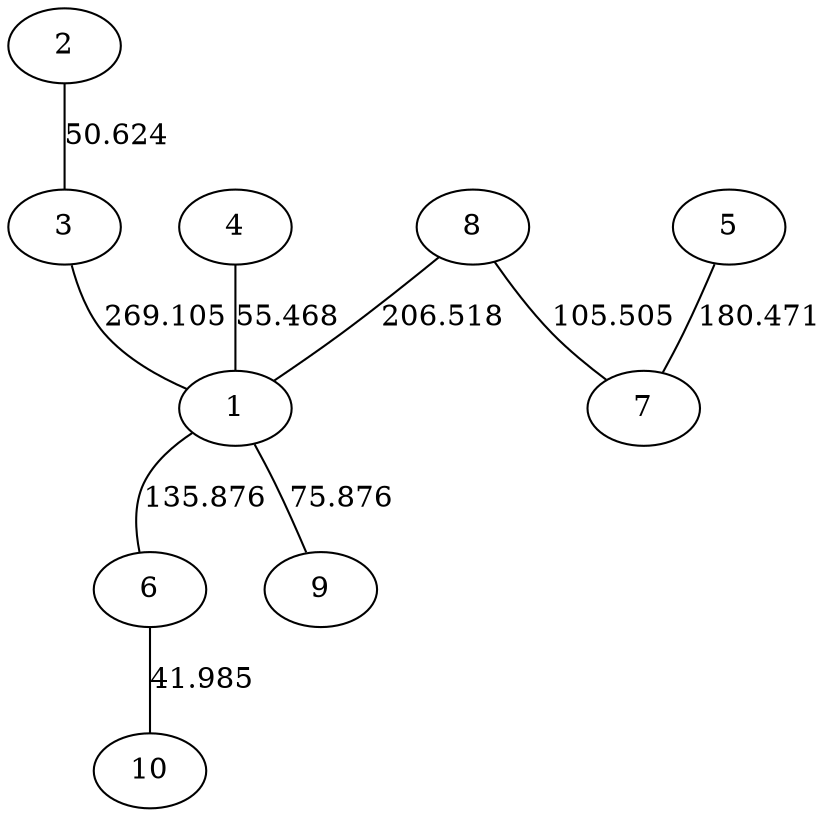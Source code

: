 graph x {
6 -- 10[label=41.985];
2 -- 3[label=50.624];
4 -- 1[label=55.468];
1 -- 9[label=75.876];
8 -- 7[label=105.505];
1 -- 6[label=135.876];
5 -- 7[label=180.471];
8 -- 1[label=206.518];
3 -- 1[label=269.105];
}